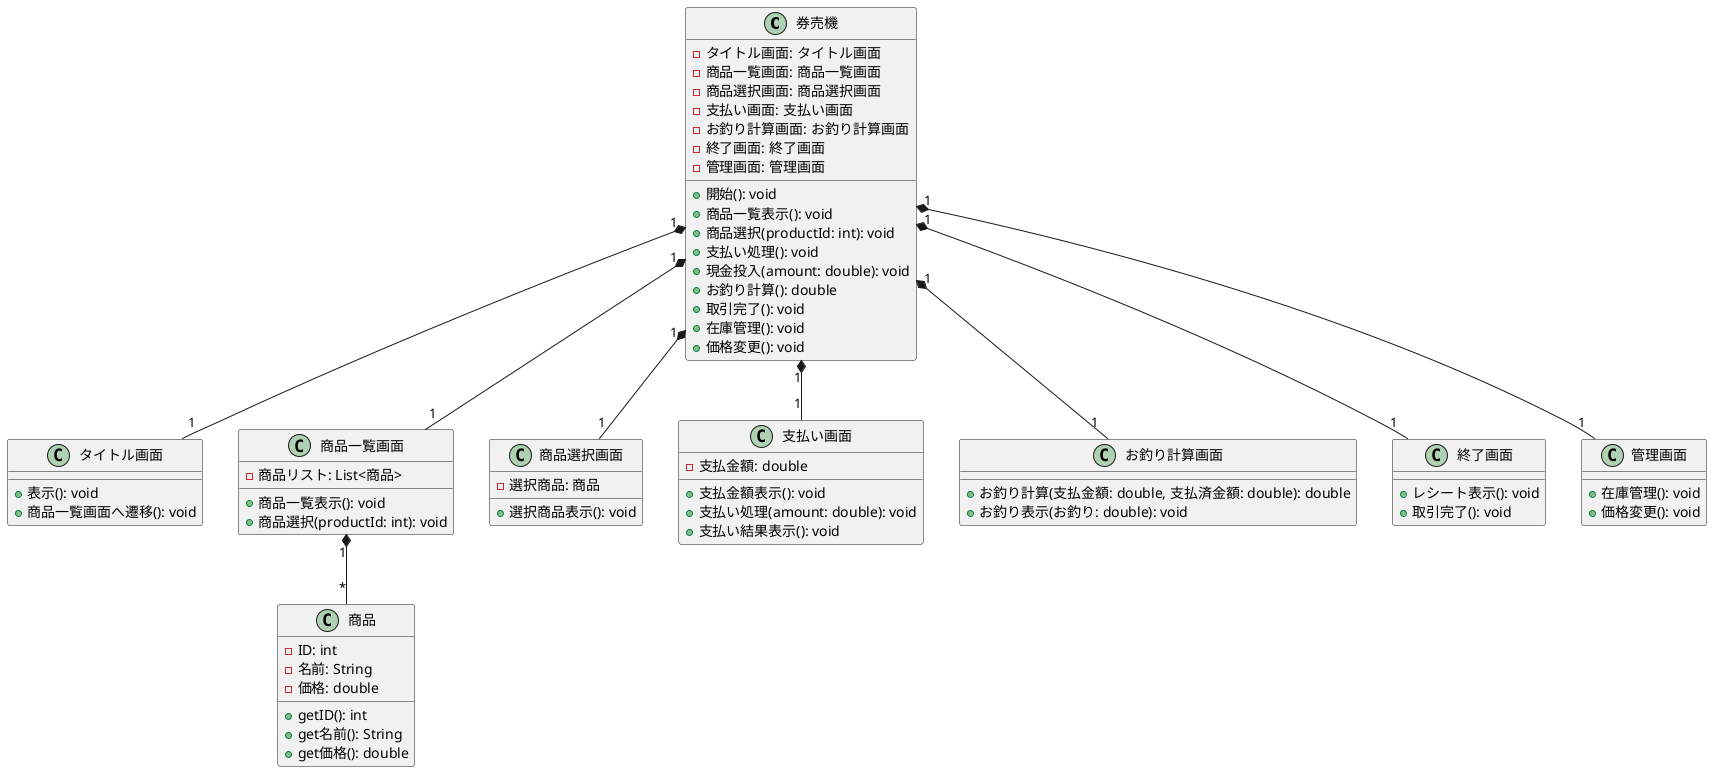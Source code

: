 @startuml クラス図
class 券売機 {
    - タイトル画面: タイトル画面
    - 商品一覧画面: 商品一覧画面
    - 商品選択画面: 商品選択画面
    - 支払い画面: 支払い画面
    - お釣り計算画面: お釣り計算画面
    - 終了画面: 終了画面
    - 管理画面: 管理画面
    + 開始(): void
    + 商品一覧表示(): void
    + 商品選択(productId: int): void
    + 支払い処理(): void
    + 現金投入(amount: double): void
    + お釣り計算(): double
    + 取引完了(): void
    + 在庫管理(): void
    + 価格変更(): void
}

class タイトル画面 {
    + 表示(): void
    + 商品一覧画面へ遷移(): void
}

class 商品一覧画面 {
    - 商品リスト: List<商品>
    + 商品一覧表示(): void
    + 商品選択(productId: int): void
}

class 商品選択画面 {
    - 選択商品: 商品
    + 選択商品表示(): void
}

class 支払い画面 {
    - 支払金額: double
    + 支払金額表示(): void
    + 支払い処理(amount: double): void
    + 支払い結果表示(): void
}

class お釣り計算画面 {
    + お釣り計算(支払金額: double, 支払済金額: double): double
    + お釣り表示(お釣り: double): void
}

class 終了画面 {
    + レシート表示(): void
    + 取引完了(): void
}

class 管理画面 {
    + 在庫管理(): void
    + 価格変更(): void
}

class 商品 {
    - ID: int
    - 名前: String
    - 価格: double
    + getID(): int
    + get名前(): String
    + get価格(): double
}

券売機 "1" *-- "1" タイトル画面
券売機 "1" *-- "1" 商品一覧画面
券売機 "1" *-- "1" 商品選択画面
券売機 "1" *-- "1" 支払い画面
券売機 "1" *-- "1" お釣り計算画面
券売機 "1" *-- "1" 終了画面
券売機 "1" *-- "1" 管理画面
商品一覧画面 "1" *-- "*" 商品
@enduml
